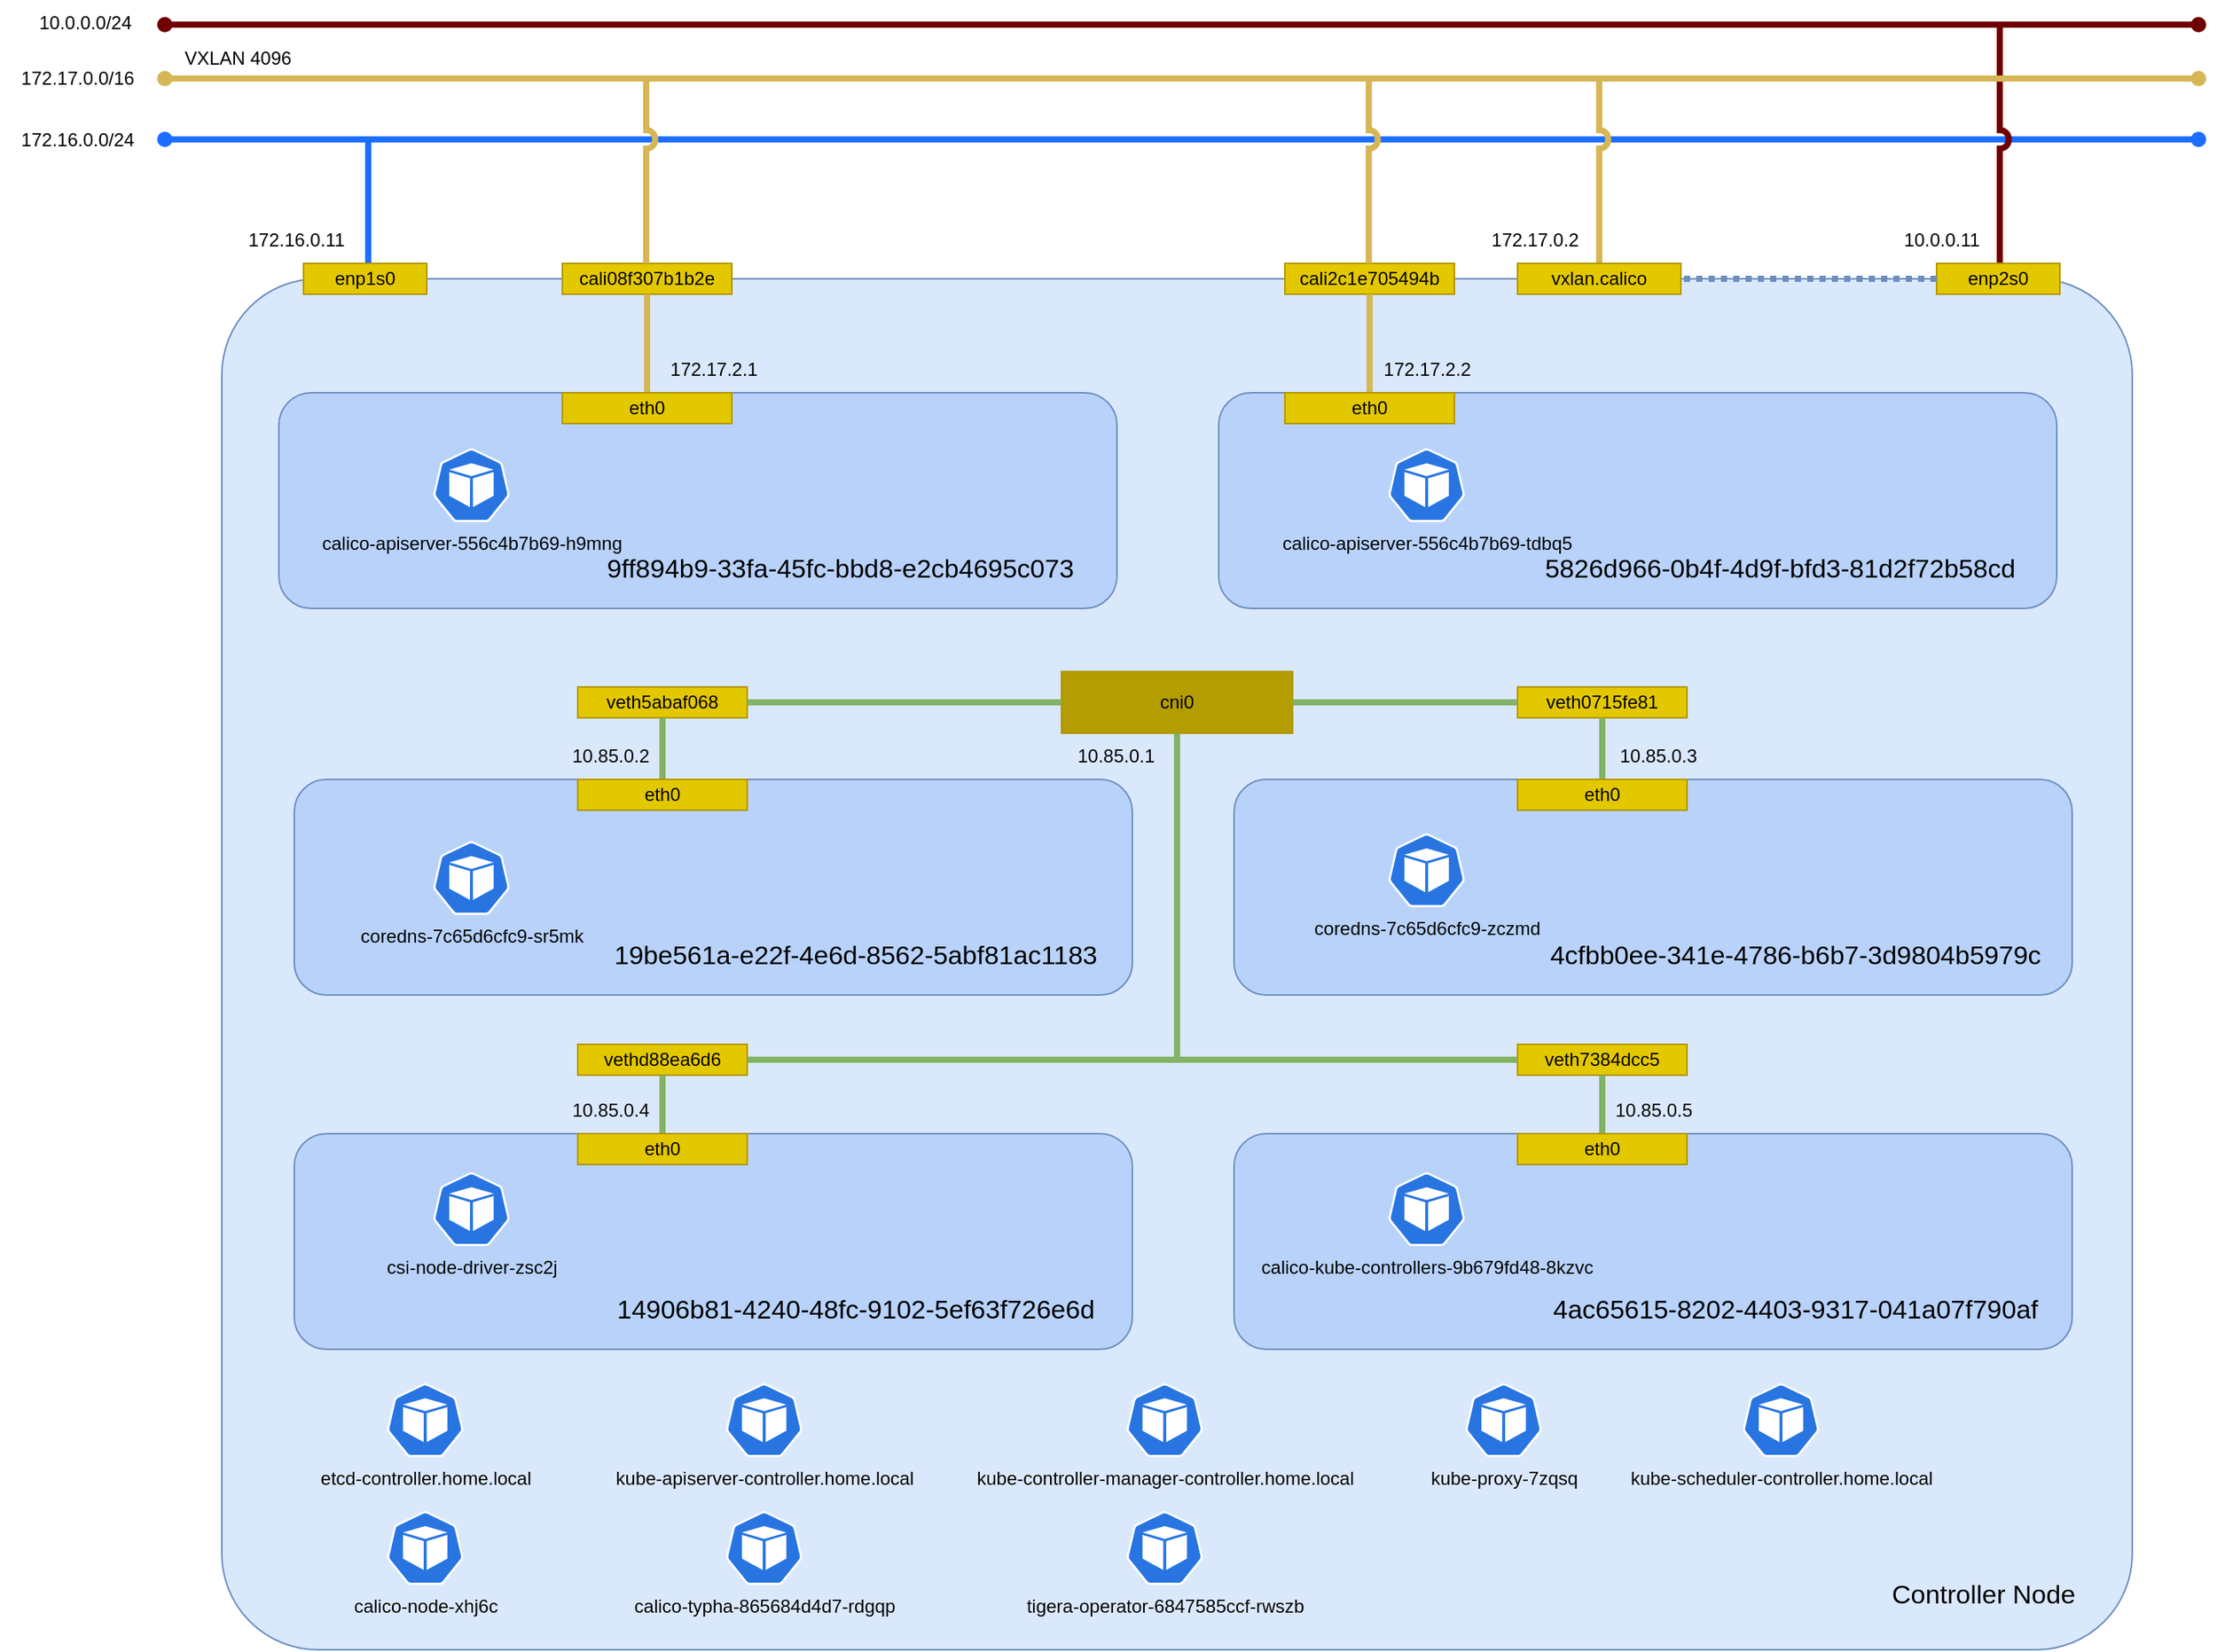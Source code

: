 <mxfile version="24.7.16">
  <diagram name="ページ1" id="6O8cq4Rfigk1k-ii5kAo">
    <mxGraphModel dx="2654" dy="843" grid="1" gridSize="10" guides="1" tooltips="1" connect="1" arrows="1" fold="1" page="1" pageScale="1" pageWidth="827" pageHeight="1169" math="0" shadow="0">
      <root>
        <mxCell id="0" />
        <object label="ネットワーク" id="1">
          <mxCell style="locked=1;" parent="0" />
        </object>
        <mxCell id="4jGIObLVKQul48obEb4T-1" value="" style="endArrow=oval;html=1;rounded=0;startArrow=oval;startFill=1;endFill=1;strokeWidth=4;fillColor=#a20025;strokeColor=#6F0000;" parent="1" edge="1">
          <mxGeometry width="50" height="50" relative="1" as="geometry">
            <mxPoint x="-704" y="25" as="sourcePoint" />
            <mxPoint x="616" y="25" as="targetPoint" />
          </mxGeometry>
        </mxCell>
        <mxCell id="4jGIObLVKQul48obEb4T-2" value="10.0.0.0/24" style="text;html=1;align=center;verticalAlign=middle;resizable=0;points=[];autosize=1;strokeColor=none;fillColor=none;" parent="1" vertex="1">
          <mxGeometry x="-796" y="9" width="80" height="30" as="geometry" />
        </mxCell>
        <mxCell id="4jGIObLVKQul48obEb4T-3" value="" style="endArrow=oval;html=1;rounded=0;startArrow=oval;startFill=1;endFill=1;strokeWidth=4;fillColor=#a20025;strokeColor=#1C6EFF;" parent="1" edge="1">
          <mxGeometry width="50" height="50" relative="1" as="geometry">
            <mxPoint x="-704" y="99.5" as="sourcePoint" />
            <mxPoint x="616" y="99.5" as="targetPoint" />
          </mxGeometry>
        </mxCell>
        <mxCell id="4jGIObLVKQul48obEb4T-4" value="172.16.0.0/24" style="text;html=1;align=center;verticalAlign=middle;resizable=0;points=[];autosize=1;strokeColor=none;fillColor=none;" parent="1" vertex="1">
          <mxGeometry x="-811" y="85" width="100" height="30" as="geometry" />
        </mxCell>
        <mxCell id="4jGIObLVKQul48obEb4T-7" value="" style="endArrow=none;html=1;rounded=0;startArrow=none;startFill=0;endFill=0;strokeWidth=4;fillColor=#a20025;strokeColor=#1C6EFF;jumpStyle=arc;" parent="1" edge="1">
          <mxGeometry width="50" height="50" relative="1" as="geometry">
            <mxPoint x="-572" y="100" as="sourcePoint" />
            <mxPoint x="-572" y="180" as="targetPoint" />
          </mxGeometry>
        </mxCell>
        <mxCell id="4jGIObLVKQul48obEb4T-9" value="" style="endArrow=none;html=1;rounded=0;startArrow=none;startFill=0;endFill=0;strokeWidth=4;fillColor=#a20025;strokeColor=#6F0000;jumpStyle=arc;" parent="1" edge="1">
          <mxGeometry width="50" height="50" relative="1" as="geometry">
            <mxPoint x="487" y="26" as="sourcePoint" />
            <mxPoint x="487" y="180" as="targetPoint" />
          </mxGeometry>
        </mxCell>
        <mxCell id="9jK7fkdce40cgkQCztjO-36" value="" style="endArrow=oval;html=1;rounded=0;startArrow=oval;startFill=1;endFill=1;strokeWidth=4;fillColor=#fff2cc;strokeColor=#d6b656;" edge="1" parent="1">
          <mxGeometry width="50" height="50" relative="1" as="geometry">
            <mxPoint x="-704" y="60" as="sourcePoint" />
            <mxPoint x="616" y="60" as="targetPoint" />
          </mxGeometry>
        </mxCell>
        <mxCell id="9jK7fkdce40cgkQCztjO-43" value="" style="endArrow=none;html=1;rounded=0;startArrow=none;startFill=0;endFill=0;strokeWidth=4;fillColor=#fff2cc;strokeColor=#d6b656;jumpStyle=arc;entryX=0.5;entryY=0;entryDx=0;entryDy=0;" edge="1" parent="1" target="9jK7fkdce40cgkQCztjO-40">
          <mxGeometry width="50" height="50" relative="1" as="geometry">
            <mxPoint x="227" y="60" as="sourcePoint" />
            <mxPoint x="230" y="214" as="targetPoint" />
          </mxGeometry>
        </mxCell>
        <mxCell id="9jK7fkdce40cgkQCztjO-44" value="172.17.0.0/16" style="text;html=1;align=center;verticalAlign=middle;resizable=0;points=[];autosize=1;strokeColor=none;fillColor=none;" vertex="1" parent="1">
          <mxGeometry x="-811" y="45" width="100" height="30" as="geometry" />
        </mxCell>
        <mxCell id="9jK7fkdce40cgkQCztjO-45" value="VXLAN 4096" style="text;html=1;align=center;verticalAlign=middle;resizable=0;points=[];autosize=1;strokeColor=none;fillColor=none;" vertex="1" parent="1">
          <mxGeometry x="-702" y="32" width="90" height="30" as="geometry" />
        </mxCell>
        <object label="マシン" id="ExSx5SIZApUU_Iw7rpWn-6">
          <mxCell style="locked=1;" parent="0" />
        </object>
        <mxCell id="4jGIObLVKQul48obEb4T-24" value="" style="rounded=1;whiteSpace=wrap;html=1;fillColor=#dae8fc;strokeColor=#6c8ebf;arcSize=7;" parent="ExSx5SIZApUU_Iw7rpWn-6" vertex="1">
          <mxGeometry x="-667" y="190" width="1240" height="890" as="geometry" />
        </mxCell>
        <mxCell id="4jGIObLVKQul48obEb4T-26" value="enp1s0" style="rounded=0;whiteSpace=wrap;html=1;fillColor=#e3c800;fontColor=#000000;strokeColor=#B09500;" parent="ExSx5SIZApUU_Iw7rpWn-6" vertex="1">
          <mxGeometry x="-614" y="180" width="80" height="20" as="geometry" />
        </mxCell>
        <mxCell id="4jGIObLVKQul48obEb4T-27" value="172.16.0.11" style="text;html=1;align=center;verticalAlign=middle;resizable=0;points=[];autosize=1;strokeColor=none;fillColor=none;" parent="ExSx5SIZApUU_Iw7rpWn-6" vertex="1">
          <mxGeometry x="-664" y="150" width="90" height="30" as="geometry" />
        </mxCell>
        <mxCell id="4jGIObLVKQul48obEb4T-29" value="enp2s0" style="rounded=0;whiteSpace=wrap;html=1;fillColor=#e3c800;fontColor=#000000;strokeColor=#B09500;" parent="ExSx5SIZApUU_Iw7rpWn-6" vertex="1">
          <mxGeometry x="446" y="180" width="80" height="20" as="geometry" />
        </mxCell>
        <mxCell id="4jGIObLVKQul48obEb4T-30" value="10.0.0.11" style="text;html=1;align=center;verticalAlign=middle;resizable=0;points=[];autosize=1;strokeColor=none;fillColor=none;" parent="ExSx5SIZApUU_Iw7rpWn-6" vertex="1">
          <mxGeometry x="414" y="150" width="70" height="30" as="geometry" />
        </mxCell>
        <mxCell id="21zLahzKs5m0MUraH8DA-1" value="&lt;font style=&quot;font-size: 17px;&quot;&gt;Controller Node&lt;/font&gt;" style="text;html=1;align=center;verticalAlign=middle;resizable=0;points=[];autosize=1;strokeColor=none;fillColor=none;" parent="ExSx5SIZApUU_Iw7rpWn-6" vertex="1">
          <mxGeometry x="406" y="1030" width="140" height="30" as="geometry" />
        </mxCell>
        <mxCell id="21zLahzKs5m0MUraH8DA-2" value="cni0" style="rounded=0;whiteSpace=wrap;html=1;fillColor=#B39D00;fontColor=#000000;strokeColor=#B09500;" parent="ExSx5SIZApUU_Iw7rpWn-6" vertex="1">
          <mxGeometry x="-122" y="445" width="150" height="40" as="geometry" />
        </mxCell>
        <mxCell id="21zLahzKs5m0MUraH8DA-6" value="veth5abaf068" style="rounded=0;whiteSpace=wrap;html=1;fillColor=#e3c800;fontColor=#000000;strokeColor=#B09500;" parent="ExSx5SIZApUU_Iw7rpWn-6" vertex="1">
          <mxGeometry x="-436" y="455" width="110" height="20" as="geometry" />
        </mxCell>
        <mxCell id="kA4qiDeY3TN-oHJTK4xy-3" value="veth0715fe81" style="rounded=0;whiteSpace=wrap;html=1;fillColor=#e3c800;fontColor=#000000;strokeColor=#B09500;" parent="ExSx5SIZApUU_Iw7rpWn-6" vertex="1">
          <mxGeometry x="174" y="455" width="110" height="20" as="geometry" />
        </mxCell>
        <mxCell id="kA4qiDeY3TN-oHJTK4xy-8" value="" style="endArrow=none;html=1;rounded=0;startArrow=none;startFill=0;endFill=0;strokeWidth=4;fillColor=#d5e8d4;strokeColor=#82b366;jumpStyle=arc;entryX=0.5;entryY=0;entryDx=0;entryDy=0;exitX=0.5;exitY=1;exitDx=0;exitDy=0;" parent="ExSx5SIZApUU_Iw7rpWn-6" source="21zLahzKs5m0MUraH8DA-6" target="21zLahzKs5m0MUraH8DA-12" edge="1">
          <mxGeometry width="50" height="50" relative="1" as="geometry">
            <mxPoint x="-410" y="385" as="sourcePoint" />
            <mxPoint x="-410" y="465" as="targetPoint" />
          </mxGeometry>
        </mxCell>
        <mxCell id="kA4qiDeY3TN-oHJTK4xy-11" value="" style="endArrow=none;html=1;rounded=0;startArrow=none;startFill=0;endFill=0;strokeWidth=4;fillColor=#d5e8d4;strokeColor=#82b366;jumpStyle=arc;entryX=0.5;entryY=0;entryDx=0;entryDy=0;exitX=0.5;exitY=1;exitDx=0;exitDy=0;" parent="ExSx5SIZApUU_Iw7rpWn-6" source="kA4qiDeY3TN-oHJTK4xy-3" target="kA4qiDeY3TN-oHJTK4xy-7" edge="1">
          <mxGeometry width="50" height="50" relative="1" as="geometry">
            <mxPoint x="90" y="505" as="sourcePoint" />
            <mxPoint x="90" y="575" as="targetPoint" />
          </mxGeometry>
        </mxCell>
        <mxCell id="kA4qiDeY3TN-oHJTK4xy-12" value="" style="endArrow=none;html=1;rounded=0;startArrow=none;startFill=0;endFill=0;strokeWidth=4;fillColor=#d5e8d4;strokeColor=#82b366;jumpStyle=arc;entryX=1;entryY=0.5;entryDx=0;entryDy=0;exitX=0;exitY=0.5;exitDx=0;exitDy=0;" parent="ExSx5SIZApUU_Iw7rpWn-6" source="kA4qiDeY3TN-oHJTK4xy-3" target="21zLahzKs5m0MUraH8DA-2" edge="1">
          <mxGeometry width="50" height="50" relative="1" as="geometry">
            <mxPoint x="239" y="485" as="sourcePoint" />
            <mxPoint x="239" y="565" as="targetPoint" />
          </mxGeometry>
        </mxCell>
        <mxCell id="kA4qiDeY3TN-oHJTK4xy-13" value="" style="endArrow=none;html=1;rounded=0;startArrow=none;startFill=0;endFill=0;strokeWidth=4;fillColor=#d5e8d4;strokeColor=#82b366;jumpStyle=arc;entryX=1;entryY=0.5;entryDx=0;entryDy=0;exitX=0;exitY=0.5;exitDx=0;exitDy=0;" parent="ExSx5SIZApUU_Iw7rpWn-6" source="21zLahzKs5m0MUraH8DA-2" target="21zLahzKs5m0MUraH8DA-6" edge="1">
          <mxGeometry width="50" height="50" relative="1" as="geometry">
            <mxPoint x="184" y="475" as="sourcePoint" />
            <mxPoint x="38" y="475" as="targetPoint" />
          </mxGeometry>
        </mxCell>
        <mxCell id="kA4qiDeY3TN-oHJTK4xy-14" value="10.85.0.1" style="text;html=1;align=center;verticalAlign=middle;resizable=0;points=[];autosize=1;strokeColor=none;fillColor=none;" parent="ExSx5SIZApUU_Iw7rpWn-6" vertex="1">
          <mxGeometry x="-122" y="485" width="70" height="30" as="geometry" />
        </mxCell>
        <mxCell id="9jK7fkdce40cgkQCztjO-25" value="vethd88ea6d6" style="rounded=0;whiteSpace=wrap;html=1;fillColor=#e3c800;fontColor=#000000;strokeColor=#B09500;" vertex="1" parent="ExSx5SIZApUU_Iw7rpWn-6">
          <mxGeometry x="-436" y="687" width="110" height="20" as="geometry" />
        </mxCell>
        <mxCell id="9jK7fkdce40cgkQCztjO-26" value="veth7384dcc5" style="rounded=0;whiteSpace=wrap;html=1;fillColor=#e3c800;fontColor=#000000;strokeColor=#B09500;" vertex="1" parent="ExSx5SIZApUU_Iw7rpWn-6">
          <mxGeometry x="174" y="687" width="110" height="20" as="geometry" />
        </mxCell>
        <mxCell id="9jK7fkdce40cgkQCztjO-27" value="" style="endArrow=none;html=1;rounded=0;startArrow=none;startFill=0;endFill=0;strokeWidth=4;fillColor=#d5e8d4;strokeColor=#82b366;jumpStyle=arc;entryX=0.5;entryY=1;entryDx=0;entryDy=0;exitX=0.5;exitY=0;exitDx=0;exitDy=0;" edge="1" parent="ExSx5SIZApUU_Iw7rpWn-6" source="9jK7fkdce40cgkQCztjO-4" target="9jK7fkdce40cgkQCztjO-25">
          <mxGeometry width="50" height="50" relative="1" as="geometry">
            <mxPoint x="-371" y="485" as="sourcePoint" />
            <mxPoint x="-371" y="525" as="targetPoint" />
          </mxGeometry>
        </mxCell>
        <mxCell id="9jK7fkdce40cgkQCztjO-28" value="" style="endArrow=none;html=1;rounded=0;startArrow=none;startFill=0;endFill=0;strokeWidth=4;fillColor=#d5e8d4;strokeColor=#82b366;jumpStyle=arc;entryX=0.5;entryY=0;entryDx=0;entryDy=0;exitX=0.5;exitY=1;exitDx=0;exitDy=0;" edge="1" parent="ExSx5SIZApUU_Iw7rpWn-6" source="9jK7fkdce40cgkQCztjO-26" target="9jK7fkdce40cgkQCztjO-8">
          <mxGeometry width="50" height="50" relative="1" as="geometry">
            <mxPoint x="239" y="485" as="sourcePoint" />
            <mxPoint x="239" y="525" as="targetPoint" />
          </mxGeometry>
        </mxCell>
        <mxCell id="9jK7fkdce40cgkQCztjO-29" value="" style="endArrow=none;html=1;rounded=0;startArrow=none;startFill=0;endFill=0;strokeWidth=4;fillColor=#d5e8d4;strokeColor=#82b366;jumpStyle=arc;entryX=1;entryY=0.5;entryDx=0;entryDy=0;exitX=0;exitY=0.5;exitDx=0;exitDy=0;" edge="1" parent="ExSx5SIZApUU_Iw7rpWn-6" source="9jK7fkdce40cgkQCztjO-26" target="9jK7fkdce40cgkQCztjO-25">
          <mxGeometry width="50" height="50" relative="1" as="geometry">
            <mxPoint x="-66" y="705.89" as="sourcePoint" />
            <mxPoint x="-270" y="705.89" as="targetPoint" />
          </mxGeometry>
        </mxCell>
        <mxCell id="9jK7fkdce40cgkQCztjO-30" value="" style="endArrow=none;html=1;rounded=0;startArrow=none;startFill=0;endFill=0;strokeWidth=4;fillColor=#d5e8d4;strokeColor=#82b366;jumpStyle=arc;entryX=0.5;entryY=1;entryDx=0;entryDy=0;" edge="1" parent="ExSx5SIZApUU_Iw7rpWn-6" target="21zLahzKs5m0MUraH8DA-2">
          <mxGeometry width="50" height="50" relative="1" as="geometry">
            <mxPoint x="-47" y="695" as="sourcePoint" />
            <mxPoint x="-316" y="707" as="targetPoint" />
          </mxGeometry>
        </mxCell>
        <mxCell id="9jK7fkdce40cgkQCztjO-31" value="cali08f307b1b2e" style="rounded=0;whiteSpace=wrap;html=1;fillColor=#e3c800;fontColor=#000000;strokeColor=#B09500;" vertex="1" parent="ExSx5SIZApUU_Iw7rpWn-6">
          <mxGeometry x="-446" y="180" width="110" height="20" as="geometry" />
        </mxCell>
        <mxCell id="9jK7fkdce40cgkQCztjO-32" value="cali2c1e705494b" style="rounded=0;whiteSpace=wrap;html=1;fillColor=#e3c800;fontColor=#000000;strokeColor=#B09500;" vertex="1" parent="ExSx5SIZApUU_Iw7rpWn-6">
          <mxGeometry x="23" y="180" width="110" height="20" as="geometry" />
        </mxCell>
        <mxCell id="9jK7fkdce40cgkQCztjO-34" value="" style="endArrow=none;html=1;rounded=0;startArrow=none;startFill=0;endFill=0;strokeWidth=4;fillColor=#fff2cc;strokeColor=#d6b656;jumpStyle=arc;entryX=0.5;entryY=1;entryDx=0;entryDy=0;exitX=0.5;exitY=0;exitDx=0;exitDy=0;" edge="1" parent="ExSx5SIZApUU_Iw7rpWn-6" source="9jK7fkdce40cgkQCztjO-20" target="9jK7fkdce40cgkQCztjO-31">
          <mxGeometry width="50" height="50" relative="1" as="geometry">
            <mxPoint x="-47" y="-1" as="sourcePoint" />
            <mxPoint x="-47" y="-211" as="targetPoint" />
          </mxGeometry>
        </mxCell>
        <mxCell id="9jK7fkdce40cgkQCztjO-35" value="" style="endArrow=none;html=1;rounded=0;startArrow=none;startFill=0;endFill=0;strokeWidth=4;fillColor=#fff2cc;strokeColor=#d6b656;jumpStyle=arc;entryX=0.5;entryY=1;entryDx=0;entryDy=0;exitX=0.5;exitY=0;exitDx=0;exitDy=0;" edge="1" parent="ExSx5SIZApUU_Iw7rpWn-6" source="9jK7fkdce40cgkQCztjO-24" target="9jK7fkdce40cgkQCztjO-32">
          <mxGeometry width="50" height="50" relative="1" as="geometry">
            <mxPoint x="-381" y="274" as="sourcePoint" />
            <mxPoint x="-381" y="240" as="targetPoint" />
          </mxGeometry>
        </mxCell>
        <mxCell id="9jK7fkdce40cgkQCztjO-40" value="vxlan.calico" style="rounded=0;whiteSpace=wrap;html=1;fillColor=#e3c800;fontColor=#000000;strokeColor=#B09500;" vertex="1" parent="ExSx5SIZApUU_Iw7rpWn-6">
          <mxGeometry x="174" y="180" width="106" height="20" as="geometry" />
        </mxCell>
        <mxCell id="9jK7fkdce40cgkQCztjO-42" value="" style="endArrow=none;html=1;rounded=0;startArrow=none;startFill=0;endFill=0;strokeWidth=4;fillColor=#dae8fc;strokeColor=#6c8ebf;jumpStyle=arc;entryX=1;entryY=0.5;entryDx=0;entryDy=0;exitX=0;exitY=0.5;exitDx=0;exitDy=0;dashed=1;dashPattern=1 1;" edge="1" parent="ExSx5SIZApUU_Iw7rpWn-6" source="4jGIObLVKQul48obEb4T-29" target="9jK7fkdce40cgkQCztjO-40">
          <mxGeometry width="50" height="50" relative="1" as="geometry">
            <mxPoint x="184" y="250" as="sourcePoint" />
            <mxPoint x="38" y="250" as="targetPoint" />
          </mxGeometry>
        </mxCell>
        <mxCell id="9jK7fkdce40cgkQCztjO-50" value="172.17.0.2" style="text;html=1;align=center;verticalAlign=middle;resizable=0;points=[];autosize=1;strokeColor=none;fillColor=none;" vertex="1" parent="ExSx5SIZApUU_Iw7rpWn-6">
          <mxGeometry x="145" y="150" width="80" height="30" as="geometry" />
        </mxCell>
        <mxCell id="9jK7fkdce40cgkQCztjO-53" value="" style="endArrow=none;html=1;rounded=0;startArrow=none;startFill=0;endFill=0;strokeWidth=4;fillColor=#fff2cc;strokeColor=#d6b656;jumpStyle=arc;entryX=0.5;entryY=0;entryDx=0;entryDy=0;" edge="1" parent="ExSx5SIZApUU_Iw7rpWn-6">
          <mxGeometry width="50" height="50" relative="1" as="geometry">
            <mxPoint x="77.44" y="60" as="sourcePoint" />
            <mxPoint x="77.44" y="180" as="targetPoint" />
          </mxGeometry>
        </mxCell>
        <mxCell id="9jK7fkdce40cgkQCztjO-54" value="" style="endArrow=none;html=1;rounded=0;startArrow=none;startFill=0;endFill=0;strokeWidth=4;fillColor=#fff2cc;strokeColor=#d6b656;jumpStyle=arc;entryX=0.5;entryY=0;entryDx=0;entryDy=0;" edge="1" parent="ExSx5SIZApUU_Iw7rpWn-6">
          <mxGeometry width="50" height="50" relative="1" as="geometry">
            <mxPoint x="-391.56" y="60" as="sourcePoint" />
            <mxPoint x="-391.56" y="180" as="targetPoint" />
          </mxGeometry>
        </mxCell>
        <object label="NW名前空間" id="21zLahzKs5m0MUraH8DA-9">
          <mxCell style="locked=1;" parent="0" />
        </object>
        <mxCell id="21zLahzKs5m0MUraH8DA-10" value="" style="rounded=1;whiteSpace=wrap;html=1;fillColor=#b8d2fa;strokeColor=#6c8ebf;align=center;horizontal=1;" parent="21zLahzKs5m0MUraH8DA-9" vertex="1">
          <mxGeometry x="-620" y="515" width="544" height="140" as="geometry" />
        </mxCell>
        <mxCell id="21zLahzKs5m0MUraH8DA-11" value="&lt;font style=&quot;font-size: 17px;&quot;&gt;19be561a-e22f-4e6d-8562-5abf81ac1183&lt;/font&gt;" style="text;html=1;align=center;verticalAlign=middle;resizable=0;points=[];autosize=1;strokeColor=none;fillColor=none;" parent="21zLahzKs5m0MUraH8DA-9" vertex="1">
          <mxGeometry x="-426" y="615" width="340" height="30" as="geometry" />
        </mxCell>
        <mxCell id="21zLahzKs5m0MUraH8DA-14" value="10.85.0.2" style="text;html=1;align=center;verticalAlign=middle;resizable=0;points=[];autosize=1;strokeColor=none;fillColor=none;" parent="21zLahzKs5m0MUraH8DA-9" vertex="1">
          <mxGeometry x="-450" y="485" width="70" height="30" as="geometry" />
        </mxCell>
        <mxCell id="21zLahzKs5m0MUraH8DA-12" value="eth0" style="rounded=0;whiteSpace=wrap;html=1;fillColor=#e3c800;fontColor=#000000;strokeColor=#B09500;" parent="21zLahzKs5m0MUraH8DA-9" vertex="1">
          <mxGeometry x="-436" y="515" width="110" height="20" as="geometry" />
        </mxCell>
        <mxCell id="kA4qiDeY3TN-oHJTK4xy-4" value="" style="rounded=1;whiteSpace=wrap;html=1;fillColor=#b8d2fa;strokeColor=#6c8ebf;align=center;horizontal=1;" parent="21zLahzKs5m0MUraH8DA-9" vertex="1">
          <mxGeometry x="-10" y="515" width="544" height="140" as="geometry" />
        </mxCell>
        <mxCell id="kA4qiDeY3TN-oHJTK4xy-5" value="&lt;font style=&quot;font-size: 17px;&quot;&gt;4cfbb0ee-341e-4786-b6b7-3d9804b5979c&lt;/font&gt;" style="text;html=1;align=center;verticalAlign=middle;resizable=0;points=[];autosize=1;strokeColor=none;fillColor=none;" parent="21zLahzKs5m0MUraH8DA-9" vertex="1">
          <mxGeometry x="184" y="615" width="340" height="30" as="geometry" />
        </mxCell>
        <mxCell id="kA4qiDeY3TN-oHJTK4xy-6" value="10.85.0.3" style="text;html=1;align=center;verticalAlign=middle;resizable=0;points=[];autosize=1;strokeColor=none;fillColor=none;" parent="21zLahzKs5m0MUraH8DA-9" vertex="1">
          <mxGeometry x="230" y="485" width="70" height="30" as="geometry" />
        </mxCell>
        <mxCell id="kA4qiDeY3TN-oHJTK4xy-7" value="eth0" style="rounded=0;whiteSpace=wrap;html=1;fillColor=#e3c800;fontColor=#000000;strokeColor=#B09500;" parent="21zLahzKs5m0MUraH8DA-9" vertex="1">
          <mxGeometry x="174" y="515" width="110" height="20" as="geometry" />
        </mxCell>
        <mxCell id="9jK7fkdce40cgkQCztjO-1" value="" style="rounded=1;whiteSpace=wrap;html=1;fillColor=#b8d2fa;strokeColor=#6c8ebf;align=center;horizontal=1;" vertex="1" parent="21zLahzKs5m0MUraH8DA-9">
          <mxGeometry x="-620" y="745" width="544" height="140" as="geometry" />
        </mxCell>
        <mxCell id="9jK7fkdce40cgkQCztjO-2" value="&lt;font style=&quot;font-size: 17px;&quot;&gt;14906b81-4240-48fc-9102-5ef63f726e6d&lt;/font&gt;" style="text;html=1;align=center;verticalAlign=middle;resizable=0;points=[];autosize=1;strokeColor=none;fillColor=none;" vertex="1" parent="21zLahzKs5m0MUraH8DA-9">
          <mxGeometry x="-421" y="845" width="330" height="30" as="geometry" />
        </mxCell>
        <mxCell id="9jK7fkdce40cgkQCztjO-4" value="eth0" style="rounded=0;whiteSpace=wrap;html=1;fillColor=#e3c800;fontColor=#000000;strokeColor=#B09500;" vertex="1" parent="21zLahzKs5m0MUraH8DA-9">
          <mxGeometry x="-436" y="745" width="110" height="20" as="geometry" />
        </mxCell>
        <mxCell id="9jK7fkdce40cgkQCztjO-5" value="" style="rounded=1;whiteSpace=wrap;html=1;fillColor=#b8d2fa;strokeColor=#6c8ebf;align=center;horizontal=1;" vertex="1" parent="21zLahzKs5m0MUraH8DA-9">
          <mxGeometry x="-10" y="745" width="544" height="140" as="geometry" />
        </mxCell>
        <mxCell id="9jK7fkdce40cgkQCztjO-6" value="&lt;font style=&quot;font-size: 17px;&quot;&gt;4ac65615-8202-4403-9317-041a07f790af&lt;/font&gt;" style="text;html=1;align=center;verticalAlign=middle;resizable=0;points=[];autosize=1;strokeColor=none;fillColor=none;" vertex="1" parent="21zLahzKs5m0MUraH8DA-9">
          <mxGeometry x="184" y="845" width="340" height="30" as="geometry" />
        </mxCell>
        <mxCell id="9jK7fkdce40cgkQCztjO-8" value="eth0" style="rounded=0;whiteSpace=wrap;html=1;fillColor=#e3c800;fontColor=#000000;strokeColor=#B09500;" vertex="1" parent="21zLahzKs5m0MUraH8DA-9">
          <mxGeometry x="174" y="745" width="110" height="20" as="geometry" />
        </mxCell>
        <mxCell id="9jK7fkdce40cgkQCztjO-17" value="" style="rounded=1;whiteSpace=wrap;html=1;fillColor=#b8d2fa;strokeColor=#6c8ebf;align=center;horizontal=1;" vertex="1" parent="21zLahzKs5m0MUraH8DA-9">
          <mxGeometry x="-630" y="264" width="544" height="140" as="geometry" />
        </mxCell>
        <mxCell id="9jK7fkdce40cgkQCztjO-18" value="&lt;font style=&quot;font-size: 17px;&quot;&gt;9ff894b9-33fa-45fc-bbd8-e2cb4695c073&lt;/font&gt;" style="text;html=1;align=center;verticalAlign=middle;resizable=0;points=[];autosize=1;strokeColor=none;fillColor=none;" vertex="1" parent="21zLahzKs5m0MUraH8DA-9">
          <mxGeometry x="-431" y="364" width="330" height="30" as="geometry" />
        </mxCell>
        <mxCell id="9jK7fkdce40cgkQCztjO-20" value="eth0" style="rounded=0;whiteSpace=wrap;html=1;fillColor=#e3c800;fontColor=#000000;strokeColor=#B09500;" vertex="1" parent="21zLahzKs5m0MUraH8DA-9">
          <mxGeometry x="-446" y="264" width="110" height="20" as="geometry" />
        </mxCell>
        <mxCell id="9jK7fkdce40cgkQCztjO-21" value="" style="rounded=1;whiteSpace=wrap;html=1;fillColor=#b8d2fa;strokeColor=#6c8ebf;align=center;horizontal=1;" vertex="1" parent="21zLahzKs5m0MUraH8DA-9">
          <mxGeometry x="-20" y="264" width="544" height="140" as="geometry" />
        </mxCell>
        <mxCell id="9jK7fkdce40cgkQCztjO-22" value="&lt;font style=&quot;font-size: 17px;&quot;&gt;5826d966-0b4f-4d9f-bfd3-81d2f72b58cd&lt;/font&gt;" style="text;html=1;align=center;verticalAlign=middle;resizable=0;points=[];autosize=1;strokeColor=none;fillColor=none;" vertex="1" parent="21zLahzKs5m0MUraH8DA-9">
          <mxGeometry x="179" y="364" width="330" height="30" as="geometry" />
        </mxCell>
        <mxCell id="9jK7fkdce40cgkQCztjO-24" value="eth0" style="rounded=0;whiteSpace=wrap;html=1;fillColor=#e3c800;fontColor=#000000;strokeColor=#B09500;" vertex="1" parent="21zLahzKs5m0MUraH8DA-9">
          <mxGeometry x="23" y="264" width="110" height="20" as="geometry" />
        </mxCell>
        <mxCell id="9jK7fkdce40cgkQCztjO-47" value="10.85.0.4" style="text;html=1;align=center;verticalAlign=middle;resizable=0;points=[];autosize=1;strokeColor=none;fillColor=none;" vertex="1" parent="21zLahzKs5m0MUraH8DA-9">
          <mxGeometry x="-450" y="715" width="70" height="30" as="geometry" />
        </mxCell>
        <mxCell id="9jK7fkdce40cgkQCztjO-49" value="10.85.0.5" style="text;html=1;align=center;verticalAlign=middle;resizable=0;points=[];autosize=1;strokeColor=none;fillColor=none;" vertex="1" parent="21zLahzKs5m0MUraH8DA-9">
          <mxGeometry x="227" y="715" width="70" height="30" as="geometry" />
        </mxCell>
        <mxCell id="9jK7fkdce40cgkQCztjO-55" value="172.17.2.2" style="text;html=1;align=center;verticalAlign=middle;resizable=0;points=[];autosize=1;strokeColor=none;fillColor=none;" vertex="1" parent="21zLahzKs5m0MUraH8DA-9">
          <mxGeometry x="75" y="234" width="80" height="30" as="geometry" />
        </mxCell>
        <mxCell id="9jK7fkdce40cgkQCztjO-56" value="172.17.2.1" style="text;html=1;align=center;verticalAlign=middle;resizable=0;points=[];autosize=1;strokeColor=none;fillColor=none;" vertex="1" parent="21zLahzKs5m0MUraH8DA-9">
          <mxGeometry x="-388" y="234" width="80" height="30" as="geometry" />
        </mxCell>
        <mxCell id="kA4qiDeY3TN-oHJTK4xy-15" value="コンテナ" style="locked=1;" parent="0" />
        <mxCell id="kA4qiDeY3TN-oHJTK4xy-17" value="kube-apiserver-controller.home.local " style="aspect=fixed;sketch=0;html=1;dashed=0;whitespace=wrap;verticalLabelPosition=bottom;verticalAlign=top;fillColor=#2875E2;strokeColor=#ffffff;points=[[0.005,0.63,0],[0.1,0.2,0],[0.9,0.2,0],[0.5,0,0],[0.995,0.63,0],[0.72,0.99,0],[0.5,1,0],[0.28,0.99,0]];shape=mxgraph.kubernetes.icon2;prIcon=pod" parent="kA4qiDeY3TN-oHJTK4xy-15" vertex="1">
          <mxGeometry x="-340" y="907" width="50" height="48" as="geometry" />
        </mxCell>
        <mxCell id="kA4qiDeY3TN-oHJTK4xy-18" value="coredns-7c65d6cfc9-sr5mk" style="aspect=fixed;sketch=0;html=1;dashed=0;whitespace=wrap;verticalLabelPosition=bottom;verticalAlign=top;fillColor=#2875E2;strokeColor=#ffffff;points=[[0.005,0.63,0],[0.1,0.2,0],[0.9,0.2,0],[0.5,0,0],[0.995,0.63,0],[0.72,0.99,0],[0.5,1,0],[0.28,0.99,0]];shape=mxgraph.kubernetes.icon2;prIcon=pod" parent="kA4qiDeY3TN-oHJTK4xy-15" vertex="1">
          <mxGeometry x="-530" y="555" width="50" height="48" as="geometry" />
        </mxCell>
        <mxCell id="kA4qiDeY3TN-oHJTK4xy-20" value="coredns-7c65d6cfc9-zczmd" style="aspect=fixed;sketch=0;html=1;dashed=0;whitespace=wrap;verticalLabelPosition=bottom;verticalAlign=top;fillColor=#2875E2;strokeColor=#ffffff;points=[[0.005,0.63,0],[0.1,0.2,0],[0.9,0.2,0],[0.5,0,0],[0.995,0.63,0],[0.72,0.99,0],[0.5,1,0],[0.28,0.99,0]];shape=mxgraph.kubernetes.icon2;prIcon=pod" parent="kA4qiDeY3TN-oHJTK4xy-15" vertex="1">
          <mxGeometry x="90" y="550" width="50" height="48" as="geometry" />
        </mxCell>
        <mxCell id="kA4qiDeY3TN-oHJTK4xy-21" value="etcd-controller.home.local" style="aspect=fixed;sketch=0;html=1;dashed=0;whitespace=wrap;verticalLabelPosition=bottom;verticalAlign=top;fillColor=#2875E2;strokeColor=#ffffff;points=[[0.005,0.63,0],[0.1,0.2,0],[0.9,0.2,0],[0.5,0,0],[0.995,0.63,0],[0.72,0.99,0],[0.5,1,0],[0.28,0.99,0]];shape=mxgraph.kubernetes.icon2;prIcon=pod" parent="kA4qiDeY3TN-oHJTK4xy-15" vertex="1">
          <mxGeometry x="-560" y="907" width="50" height="48" as="geometry" />
        </mxCell>
        <mxCell id="kA4qiDeY3TN-oHJTK4xy-22" value="kube-controller-manager-controller.home.local" style="aspect=fixed;sketch=0;html=1;dashed=0;whitespace=wrap;verticalLabelPosition=bottom;verticalAlign=top;fillColor=#2875E2;strokeColor=#ffffff;points=[[0.005,0.63,0],[0.1,0.2,0],[0.9,0.2,0],[0.5,0,0],[0.995,0.63,0],[0.72,0.99,0],[0.5,1,0],[0.28,0.99,0]];shape=mxgraph.kubernetes.icon2;prIcon=pod" parent="kA4qiDeY3TN-oHJTK4xy-15" vertex="1">
          <mxGeometry x="-80" y="907" width="50" height="48" as="geometry" />
        </mxCell>
        <mxCell id="kA4qiDeY3TN-oHJTK4xy-23" value="kube-proxy-7zqsq" style="aspect=fixed;sketch=0;html=1;dashed=0;whitespace=wrap;verticalLabelPosition=bottom;verticalAlign=top;fillColor=#2875E2;strokeColor=#ffffff;points=[[0.005,0.63,0],[0.1,0.2,0],[0.9,0.2,0],[0.5,0,0],[0.995,0.63,0],[0.72,0.99,0],[0.5,1,0],[0.28,0.99,0]];shape=mxgraph.kubernetes.icon2;prIcon=pod" parent="kA4qiDeY3TN-oHJTK4xy-15" vertex="1">
          <mxGeometry x="140" y="907" width="50" height="48" as="geometry" />
        </mxCell>
        <mxCell id="kA4qiDeY3TN-oHJTK4xy-24" value="kube-scheduler-controller.home.local" style="aspect=fixed;sketch=0;html=1;dashed=0;whitespace=wrap;verticalLabelPosition=bottom;verticalAlign=top;fillColor=#2875E2;strokeColor=#ffffff;points=[[0.005,0.63,0],[0.1,0.2,0],[0.9,0.2,0],[0.5,0,0],[0.995,0.63,0],[0.72,0.99,0],[0.5,1,0],[0.28,0.99,0]];shape=mxgraph.kubernetes.icon2;prIcon=pod" parent="kA4qiDeY3TN-oHJTK4xy-15" vertex="1">
          <mxGeometry x="320" y="907" width="50" height="48" as="geometry" />
        </mxCell>
        <mxCell id="9jK7fkdce40cgkQCztjO-57" value="calico-apiserver-556c4b7b69-tdbq5" style="aspect=fixed;sketch=0;html=1;dashed=0;whitespace=wrap;verticalLabelPosition=bottom;verticalAlign=top;fillColor=#2875E2;strokeColor=#ffffff;points=[[0.005,0.63,0],[0.1,0.2,0],[0.9,0.2,0],[0.5,0,0],[0.995,0.63,0],[0.72,0.99,0],[0.5,1,0],[0.28,0.99,0]];shape=mxgraph.kubernetes.icon2;prIcon=pod" vertex="1" parent="kA4qiDeY3TN-oHJTK4xy-15">
          <mxGeometry x="90" y="300" width="50" height="48" as="geometry" />
        </mxCell>
        <mxCell id="9jK7fkdce40cgkQCztjO-58" value="calico-apiserver-556c4b7b69-h9mng" style="aspect=fixed;sketch=0;html=1;dashed=0;whitespace=wrap;verticalLabelPosition=bottom;verticalAlign=top;fillColor=#2875E2;strokeColor=#ffffff;points=[[0.005,0.63,0],[0.1,0.2,0],[0.9,0.2,0],[0.5,0,0],[0.995,0.63,0],[0.72,0.99,0],[0.5,1,0],[0.28,0.99,0]];shape=mxgraph.kubernetes.icon2;prIcon=pod" vertex="1" parent="kA4qiDeY3TN-oHJTK4xy-15">
          <mxGeometry x="-530" y="300" width="50" height="48" as="geometry" />
        </mxCell>
        <mxCell id="9jK7fkdce40cgkQCztjO-59" value="calico-kube-controllers-9b679fd48-8kzvc" style="aspect=fixed;sketch=0;html=1;dashed=0;whitespace=wrap;verticalLabelPosition=bottom;verticalAlign=top;fillColor=#2875E2;strokeColor=#ffffff;points=[[0.005,0.63,0],[0.1,0.2,0],[0.9,0.2,0],[0.5,0,0],[0.995,0.63,0],[0.72,0.99,0],[0.5,1,0],[0.28,0.99,0]];shape=mxgraph.kubernetes.icon2;prIcon=pod" vertex="1" parent="kA4qiDeY3TN-oHJTK4xy-15">
          <mxGeometry x="90" y="770" width="50" height="48" as="geometry" />
        </mxCell>
        <mxCell id="9jK7fkdce40cgkQCztjO-60" value="calico-node-xhj6c" style="aspect=fixed;sketch=0;html=1;dashed=0;whitespace=wrap;verticalLabelPosition=bottom;verticalAlign=top;fillColor=#2875E2;strokeColor=#ffffff;points=[[0.005,0.63,0],[0.1,0.2,0],[0.9,0.2,0],[0.5,0,0],[0.995,0.63,0],[0.72,0.99,0],[0.5,1,0],[0.28,0.99,0]];shape=mxgraph.kubernetes.icon2;prIcon=pod" vertex="1" parent="kA4qiDeY3TN-oHJTK4xy-15">
          <mxGeometry x="-560" y="990" width="50" height="48" as="geometry" />
        </mxCell>
        <mxCell id="9jK7fkdce40cgkQCztjO-61" value="calico-typha-865684d4d7-rdgqp" style="aspect=fixed;sketch=0;html=1;dashed=0;whitespace=wrap;verticalLabelPosition=bottom;verticalAlign=top;fillColor=#2875E2;strokeColor=#ffffff;points=[[0.005,0.63,0],[0.1,0.2,0],[0.9,0.2,0],[0.5,0,0],[0.995,0.63,0],[0.72,0.99,0],[0.5,1,0],[0.28,0.99,0]];shape=mxgraph.kubernetes.icon2;prIcon=pod" vertex="1" parent="kA4qiDeY3TN-oHJTK4xy-15">
          <mxGeometry x="-340" y="990" width="50" height="48" as="geometry" />
        </mxCell>
        <mxCell id="9jK7fkdce40cgkQCztjO-62" value="csi-node-driver-zsc2j" style="aspect=fixed;sketch=0;html=1;dashed=0;whitespace=wrap;verticalLabelPosition=bottom;verticalAlign=top;fillColor=#2875E2;strokeColor=#ffffff;points=[[0.005,0.63,0],[0.1,0.2,0],[0.9,0.2,0],[0.5,0,0],[0.995,0.63,0],[0.72,0.99,0],[0.5,1,0],[0.28,0.99,0]];shape=mxgraph.kubernetes.icon2;prIcon=pod" vertex="1" parent="kA4qiDeY3TN-oHJTK4xy-15">
          <mxGeometry x="-530" y="770" width="50" height="48" as="geometry" />
        </mxCell>
        <mxCell id="9jK7fkdce40cgkQCztjO-63" value="tigera-operator-6847585ccf-rwszb" style="aspect=fixed;sketch=0;html=1;dashed=0;whitespace=wrap;verticalLabelPosition=bottom;verticalAlign=top;fillColor=#2875E2;strokeColor=#ffffff;points=[[0.005,0.63,0],[0.1,0.2,0],[0.9,0.2,0],[0.5,0,0],[0.995,0.63,0],[0.72,0.99,0],[0.5,1,0],[0.28,0.99,0]];shape=mxgraph.kubernetes.icon2;prIcon=pod" vertex="1" parent="kA4qiDeY3TN-oHJTK4xy-15">
          <mxGeometry x="-80" y="990" width="50" height="48" as="geometry" />
        </mxCell>
      </root>
    </mxGraphModel>
  </diagram>
</mxfile>
